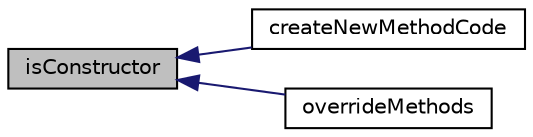 digraph "isConstructor"
{
  edge [fontname="Helvetica",fontsize="10",labelfontname="Helvetica",labelfontsize="10"];
  node [fontname="Helvetica",fontsize="10",shape=record];
  rankdir="LR";
  Node1 [label="isConstructor",height=0.2,width=0.4,color="black", fillcolor="grey75", style="filled" fontcolor="black"];
  Node1 -> Node2 [dir="back",color="midnightblue",fontsize="10",style="solid",fontname="Helvetica"];
  Node2 [label="createNewMethodCode",height=0.2,width=0.4,color="black", fillcolor="white", style="filled",URL="$class_mock_generator.html#a4e38aa4bea1ac048d6ffa544e10c601d"];
  Node1 -> Node3 [dir="back",color="midnightblue",fontsize="10",style="solid",fontname="Helvetica"];
  Node3 [label="overrideMethods",height=0.2,width=0.4,color="black", fillcolor="white", style="filled",URL="$class_mock_generator.html#acff2656ee14788663a6260fbd1aeeaa2"];
}
